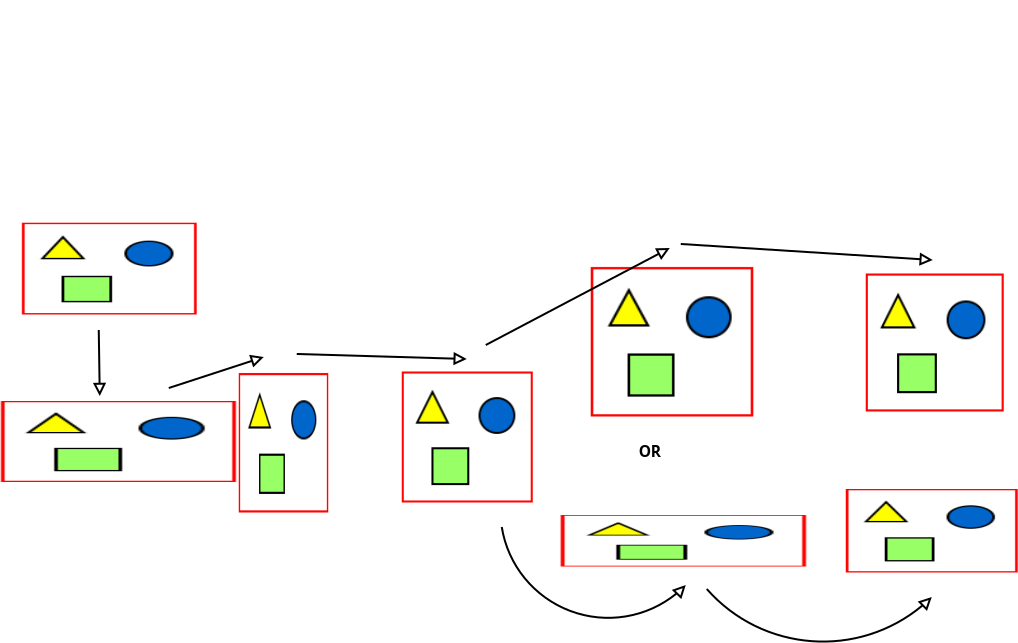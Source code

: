 <?xml version="1.0" encoding="UTF-8"?>
<dia:diagram xmlns:dia="http://www.lysator.liu.se/~alla/dia/">
  <dia:layer name="Background" visible="true" active="true">
    <dia:object type="Standard - Image" version="0" id="O0">
      <dia:attribute name="obj_pos">
        <dia:point val="0.55,8.45"/>
      </dia:attribute>
      <dia:attribute name="obj_bb">
        <dia:rectangle val="0.5,8.4;7.15,15.05"/>
      </dia:attribute>
      <dia:attribute name="elem_corner">
        <dia:point val="0.55,8.45"/>
      </dia:attribute>
      <dia:attribute name="elem_width">
        <dia:real val="6.55"/>
      </dia:attribute>
      <dia:attribute name="elem_height">
        <dia:real val="6.55"/>
      </dia:attribute>
      <dia:attribute name="draw_border">
        <dia:boolean val="false"/>
      </dia:attribute>
      <dia:attribute name="keep_aspect">
        <dia:boolean val="true"/>
      </dia:attribute>
      <dia:attribute name="file">
        <dia:string>#/home/tim/Desktop/dia pictures/1*6jjSw8IqGbsPZp7L_43YyQ.png#</dia:string>
      </dia:attribute>
    </dia:object>
    <dia:object type="Standard - Image" version="0" id="O1">
      <dia:attribute name="obj_pos">
        <dia:point val="-7.6,8.525"/>
      </dia:attribute>
      <dia:attribute name="obj_bb">
        <dia:rectangle val="-7.65,8.475;-3.076,15.55"/>
      </dia:attribute>
      <dia:attribute name="elem_corner">
        <dia:point val="-7.6,8.525"/>
      </dia:attribute>
      <dia:attribute name="elem_width">
        <dia:real val="4.474"/>
      </dia:attribute>
      <dia:attribute name="elem_height">
        <dia:real val="6.975"/>
      </dia:attribute>
      <dia:attribute name="draw_border">
        <dia:boolean val="false"/>
      </dia:attribute>
      <dia:attribute name="keep_aspect">
        <dia:boolean val="true"/>
      </dia:attribute>
      <dia:attribute name="file">
        <dia:string>#/home/tim/Desktop/dia pictures/220px-Apache_kafka.svg.png#</dia:string>
      </dia:attribute>
    </dia:object>
    <dia:object type="Standard - Image" version="0" id="O2">
      <dia:attribute name="obj_pos">
        <dia:point val="10,3.225"/>
      </dia:attribute>
      <dia:attribute name="obj_bb">
        <dia:rectangle val="9.95,3.175;18.175,10.75"/>
      </dia:attribute>
      <dia:attribute name="elem_corner">
        <dia:point val="10,3.225"/>
      </dia:attribute>
      <dia:attribute name="elem_width">
        <dia:real val="8.125"/>
      </dia:attribute>
      <dia:attribute name="elem_height">
        <dia:real val="7.475"/>
      </dia:attribute>
      <dia:attribute name="draw_border">
        <dia:boolean val="false"/>
      </dia:attribute>
      <dia:attribute name="keep_aspect">
        <dia:boolean val="true"/>
      </dia:attribute>
      <dia:attribute name="file">
        <dia:string>#/home/tim/Desktop/dia pictures/better_postgreSQL.png#</dia:string>
      </dia:attribute>
    </dia:object>
    <dia:object type="Standard - Image" version="0" id="O3">
      <dia:attribute name="obj_pos">
        <dia:point val="22.754,14.325"/>
      </dia:attribute>
      <dia:attribute name="obj_bb">
        <dia:rectangle val="22.704,14.275;31.4,18.55"/>
      </dia:attribute>
      <dia:attribute name="elem_corner">
        <dia:point val="22.754,14.325"/>
      </dia:attribute>
      <dia:attribute name="elem_width">
        <dia:real val="8.596"/>
      </dia:attribute>
      <dia:attribute name="elem_height">
        <dia:real val="4.175"/>
      </dia:attribute>
      <dia:attribute name="draw_border">
        <dia:boolean val="false"/>
      </dia:attribute>
      <dia:attribute name="keep_aspect">
        <dia:boolean val="true"/>
      </dia:attribute>
      <dia:attribute name="file">
        <dia:string>#/home/tim/Desktop/dia pictures/pygal.png#</dia:string>
      </dia:attribute>
    </dia:object>
    <dia:object type="Standard - Image" version="0" id="O4">
      <dia:attribute name="obj_pos">
        <dia:point val="8.5,15.625"/>
      </dia:attribute>
      <dia:attribute name="obj_bb">
        <dia:rectangle val="8.45,15.575;20.812,18.25"/>
      </dia:attribute>
      <dia:attribute name="elem_corner">
        <dia:point val="8.5,15.625"/>
      </dia:attribute>
      <dia:attribute name="elem_width">
        <dia:real val="12.262"/>
      </dia:attribute>
      <dia:attribute name="elem_height">
        <dia:real val="2.575"/>
      </dia:attribute>
      <dia:attribute name="draw_border">
        <dia:boolean val="false"/>
      </dia:attribute>
      <dia:attribute name="keep_aspect">
        <dia:boolean val="true"/>
      </dia:attribute>
      <dia:attribute name="file">
        <dia:string>#/home/tim/Desktop/dia pictures/SQLalchemy.png#</dia:string>
      </dia:attribute>
    </dia:object>
    <dia:object type="Standard - Image" version="0" id="O5">
      <dia:attribute name="obj_pos">
        <dia:point val="-19.488,9.925"/>
      </dia:attribute>
      <dia:attribute name="obj_bb">
        <dia:rectangle val="-19.538,9.875;-7.692,14.025"/>
      </dia:attribute>
      <dia:attribute name="elem_corner">
        <dia:point val="-19.488,9.925"/>
      </dia:attribute>
      <dia:attribute name="elem_width">
        <dia:real val="11.745"/>
      </dia:attribute>
      <dia:attribute name="elem_height">
        <dia:real val="4.05"/>
      </dia:attribute>
      <dia:attribute name="draw_border">
        <dia:boolean val="false"/>
      </dia:attribute>
      <dia:attribute name="keep_aspect">
        <dia:boolean val="true"/>
      </dia:attribute>
      <dia:attribute name="file">
        <dia:string>#/home/tim/Desktop/dia pictures/amazon-s3.png#</dia:string>
      </dia:attribute>
    </dia:object>
    <dia:object type="Standard - Image" version="0" id="O6">
      <dia:attribute name="obj_pos">
        <dia:point val="-18.441,1.011"/>
      </dia:attribute>
      <dia:attribute name="obj_bb">
        <dia:rectangle val="-18.491,0.961;-9.65,5.65"/>
      </dia:attribute>
      <dia:attribute name="elem_corner">
        <dia:point val="-18.441,1.011"/>
      </dia:attribute>
      <dia:attribute name="elem_width">
        <dia:real val="8.74"/>
      </dia:attribute>
      <dia:attribute name="elem_height">
        <dia:real val="4.589"/>
      </dia:attribute>
      <dia:attribute name="draw_border">
        <dia:boolean val="false"/>
      </dia:attribute>
      <dia:attribute name="keep_aspect">
        <dia:boolean val="true"/>
      </dia:attribute>
      <dia:attribute name="file">
        <dia:string>#/home/tim/Desktop/dia pictures/USAspending-Logo.png#</dia:string>
      </dia:attribute>
    </dia:object>
    <dia:object type="Standard - Image" version="0" id="O7">
      <dia:attribute name="obj_pos">
        <dia:point val="23.75,3.55"/>
      </dia:attribute>
      <dia:attribute name="obj_bb">
        <dia:rectangle val="23.7,3.5;30.7,10.5"/>
      </dia:attribute>
      <dia:attribute name="elem_corner">
        <dia:point val="23.75,3.55"/>
      </dia:attribute>
      <dia:attribute name="elem_width">
        <dia:real val="6.9"/>
      </dia:attribute>
      <dia:attribute name="elem_height">
        <dia:real val="6.9"/>
      </dia:attribute>
      <dia:attribute name="draw_border">
        <dia:boolean val="false"/>
      </dia:attribute>
      <dia:attribute name="keep_aspect">
        <dia:boolean val="true"/>
      </dia:attribute>
      <dia:attribute name="file">
        <dia:string>#/home/tim/Desktop/dia pictures/flask.png#</dia:string>
      </dia:attribute>
    </dia:object>
    <dia:object type="Standard - Arc" version="0" id="O8">
      <dia:attribute name="obj_pos">
        <dia:point val="-11.1,9.275"/>
      </dia:attribute>
      <dia:attribute name="obj_bb">
        <dia:rectangle val="-11.163,7.619;-6.287,9.338"/>
      </dia:attribute>
      <dia:attribute name="conn_endpoints">
        <dia:point val="-11.1,9.275"/>
        <dia:point val="-6.35,7.725"/>
      </dia:attribute>
      <dia:attribute name="curve_distance">
        <dia:real val="0.01"/>
      </dia:attribute>
      <dia:attribute name="end_arrow">
        <dia:enum val="12"/>
      </dia:attribute>
      <dia:attribute name="end_arrow_length">
        <dia:real val="0.5"/>
      </dia:attribute>
      <dia:attribute name="end_arrow_width">
        <dia:real val="0.5"/>
      </dia:attribute>
    </dia:object>
    <dia:object type="Standard - Arc" version="0" id="O9">
      <dia:attribute name="obj_pos">
        <dia:point val="-4.7,7.575"/>
      </dia:attribute>
      <dia:attribute name="obj_bb">
        <dia:rectangle val="-4.751,7.478;3.851,8.139"/>
      </dia:attribute>
      <dia:attribute name="conn_endpoints">
        <dia:point val="-4.7,7.575"/>
        <dia:point val="3.8,7.825"/>
      </dia:attribute>
      <dia:attribute name="curve_distance">
        <dia:real val="0.01"/>
      </dia:attribute>
      <dia:attribute name="end_arrow">
        <dia:enum val="12"/>
      </dia:attribute>
      <dia:attribute name="end_arrow_length">
        <dia:real val="0.5"/>
      </dia:attribute>
      <dia:attribute name="end_arrow_width">
        <dia:real val="0.5"/>
      </dia:attribute>
    </dia:object>
    <dia:object type="Standard - Arc" version="0" id="O10">
      <dia:attribute name="obj_pos">
        <dia:point val="4.75,7.125"/>
      </dia:attribute>
      <dia:attribute name="obj_bb">
        <dia:rectangle val="4.682,2.207;14.018,7.193"/>
      </dia:attribute>
      <dia:attribute name="conn_endpoints">
        <dia:point val="4.75,7.125"/>
        <dia:point val="13.95,2.275"/>
      </dia:attribute>
      <dia:attribute name="curve_distance">
        <dia:real val="0.01"/>
      </dia:attribute>
      <dia:attribute name="end_arrow">
        <dia:enum val="12"/>
      </dia:attribute>
      <dia:attribute name="end_arrow_length">
        <dia:real val="0.5"/>
      </dia:attribute>
      <dia:attribute name="end_arrow_width">
        <dia:real val="0.5"/>
      </dia:attribute>
    </dia:object>
    <dia:object type="Standard - Arc" version="0" id="O11">
      <dia:attribute name="obj_pos">
        <dia:point val="14.5,2.075"/>
      </dia:attribute>
      <dia:attribute name="obj_bb">
        <dia:rectangle val="14.447,2.022;27.153,3.165"/>
      </dia:attribute>
      <dia:attribute name="conn_endpoints">
        <dia:point val="14.5,2.075"/>
        <dia:point val="27.1,2.875"/>
      </dia:attribute>
      <dia:attribute name="curve_distance">
        <dia:real val="0.01"/>
      </dia:attribute>
      <dia:attribute name="end_arrow">
        <dia:enum val="12"/>
      </dia:attribute>
      <dia:attribute name="end_arrow_length">
        <dia:real val="0.5"/>
      </dia:attribute>
      <dia:attribute name="end_arrow_width">
        <dia:real val="0.5"/>
      </dia:attribute>
    </dia:object>
    <dia:object type="Standard - Arc" version="0" id="O12">
      <dia:attribute name="obj_pos">
        <dia:point val="5.55,16.225"/>
      </dia:attribute>
      <dia:attribute name="obj_bb">
        <dia:rectangle val="5.487,16.162;14.813,20.818"/>
      </dia:attribute>
      <dia:attribute name="conn_endpoints">
        <dia:point val="5.55,16.225"/>
        <dia:point val="14.75,19.125"/>
      </dia:attribute>
      <dia:attribute name="curve_distance">
        <dia:real val="2.981"/>
      </dia:attribute>
      <dia:attribute name="end_arrow">
        <dia:enum val="12"/>
      </dia:attribute>
      <dia:attribute name="end_arrow_length">
        <dia:real val="0.5"/>
      </dia:attribute>
      <dia:attribute name="end_arrow_width">
        <dia:real val="0.5"/>
      </dia:attribute>
    </dia:object>
    <dia:object type="Standard - Arc" version="0" id="O13">
      <dia:attribute name="obj_pos">
        <dia:point val="15.8,19.325"/>
      </dia:attribute>
      <dia:attribute name="obj_bb">
        <dia:rectangle val="15.748,19.273;27.102,22.004"/>
      </dia:attribute>
      <dia:attribute name="conn_endpoints">
        <dia:point val="15.8,19.325"/>
        <dia:point val="27.05,19.725"/>
      </dia:attribute>
      <dia:attribute name="curve_distance">
        <dia:real val="2.426"/>
      </dia:attribute>
      <dia:attribute name="end_arrow">
        <dia:enum val="12"/>
      </dia:attribute>
      <dia:attribute name="end_arrow_length">
        <dia:real val="0.5"/>
      </dia:attribute>
      <dia:attribute name="end_arrow_width">
        <dia:real val="0.5"/>
      </dia:attribute>
    </dia:object>
    <dia:object type="Standard - Line" version="0" id="O14">
      <dia:attribute name="obj_pos">
        <dia:point val="-14.6,6.375"/>
      </dia:attribute>
      <dia:attribute name="obj_bb">
        <dia:rectangle val="-14.889,6.324;-14.227,9.787"/>
      </dia:attribute>
      <dia:attribute name="conn_endpoints">
        <dia:point val="-14.6,6.375"/>
        <dia:point val="-14.55,9.675"/>
      </dia:attribute>
      <dia:attribute name="numcp">
        <dia:int val="1"/>
      </dia:attribute>
      <dia:attribute name="end_arrow">
        <dia:enum val="12"/>
      </dia:attribute>
      <dia:attribute name="end_arrow_length">
        <dia:real val="0.5"/>
      </dia:attribute>
      <dia:attribute name="end_arrow_width">
        <dia:real val="0.5"/>
      </dia:attribute>
    </dia:object>
    <dia:object type="Standard - Text" version="1" id="O15">
      <dia:attribute name="obj_pos">
        <dia:point val="12.4,12.725"/>
      </dia:attribute>
      <dia:attribute name="obj_bb">
        <dia:rectangle val="12.4,12.033;14.1,12.918"/>
      </dia:attribute>
      <dia:attribute name="text">
        <dia:composite type="text">
          <dia:attribute name="string">
            <dia:string>#OR#</dia:string>
          </dia:attribute>
          <dia:attribute name="font">
            <dia:font family="Linux Biolinum Keyboard O" style="80" name="Courier"/>
          </dia:attribute>
          <dia:attribute name="height">
            <dia:real val="0.966"/>
          </dia:attribute>
          <dia:attribute name="pos">
            <dia:point val="12.4,12.725"/>
          </dia:attribute>
          <dia:attribute name="color">
            <dia:color val="#000000"/>
          </dia:attribute>
          <dia:attribute name="alignment">
            <dia:enum val="0"/>
          </dia:attribute>
        </dia:composite>
      </dia:attribute>
      <dia:attribute name="valign">
        <dia:enum val="3"/>
      </dia:attribute>
    </dia:object>
  </dia:layer>
</dia:diagram>
